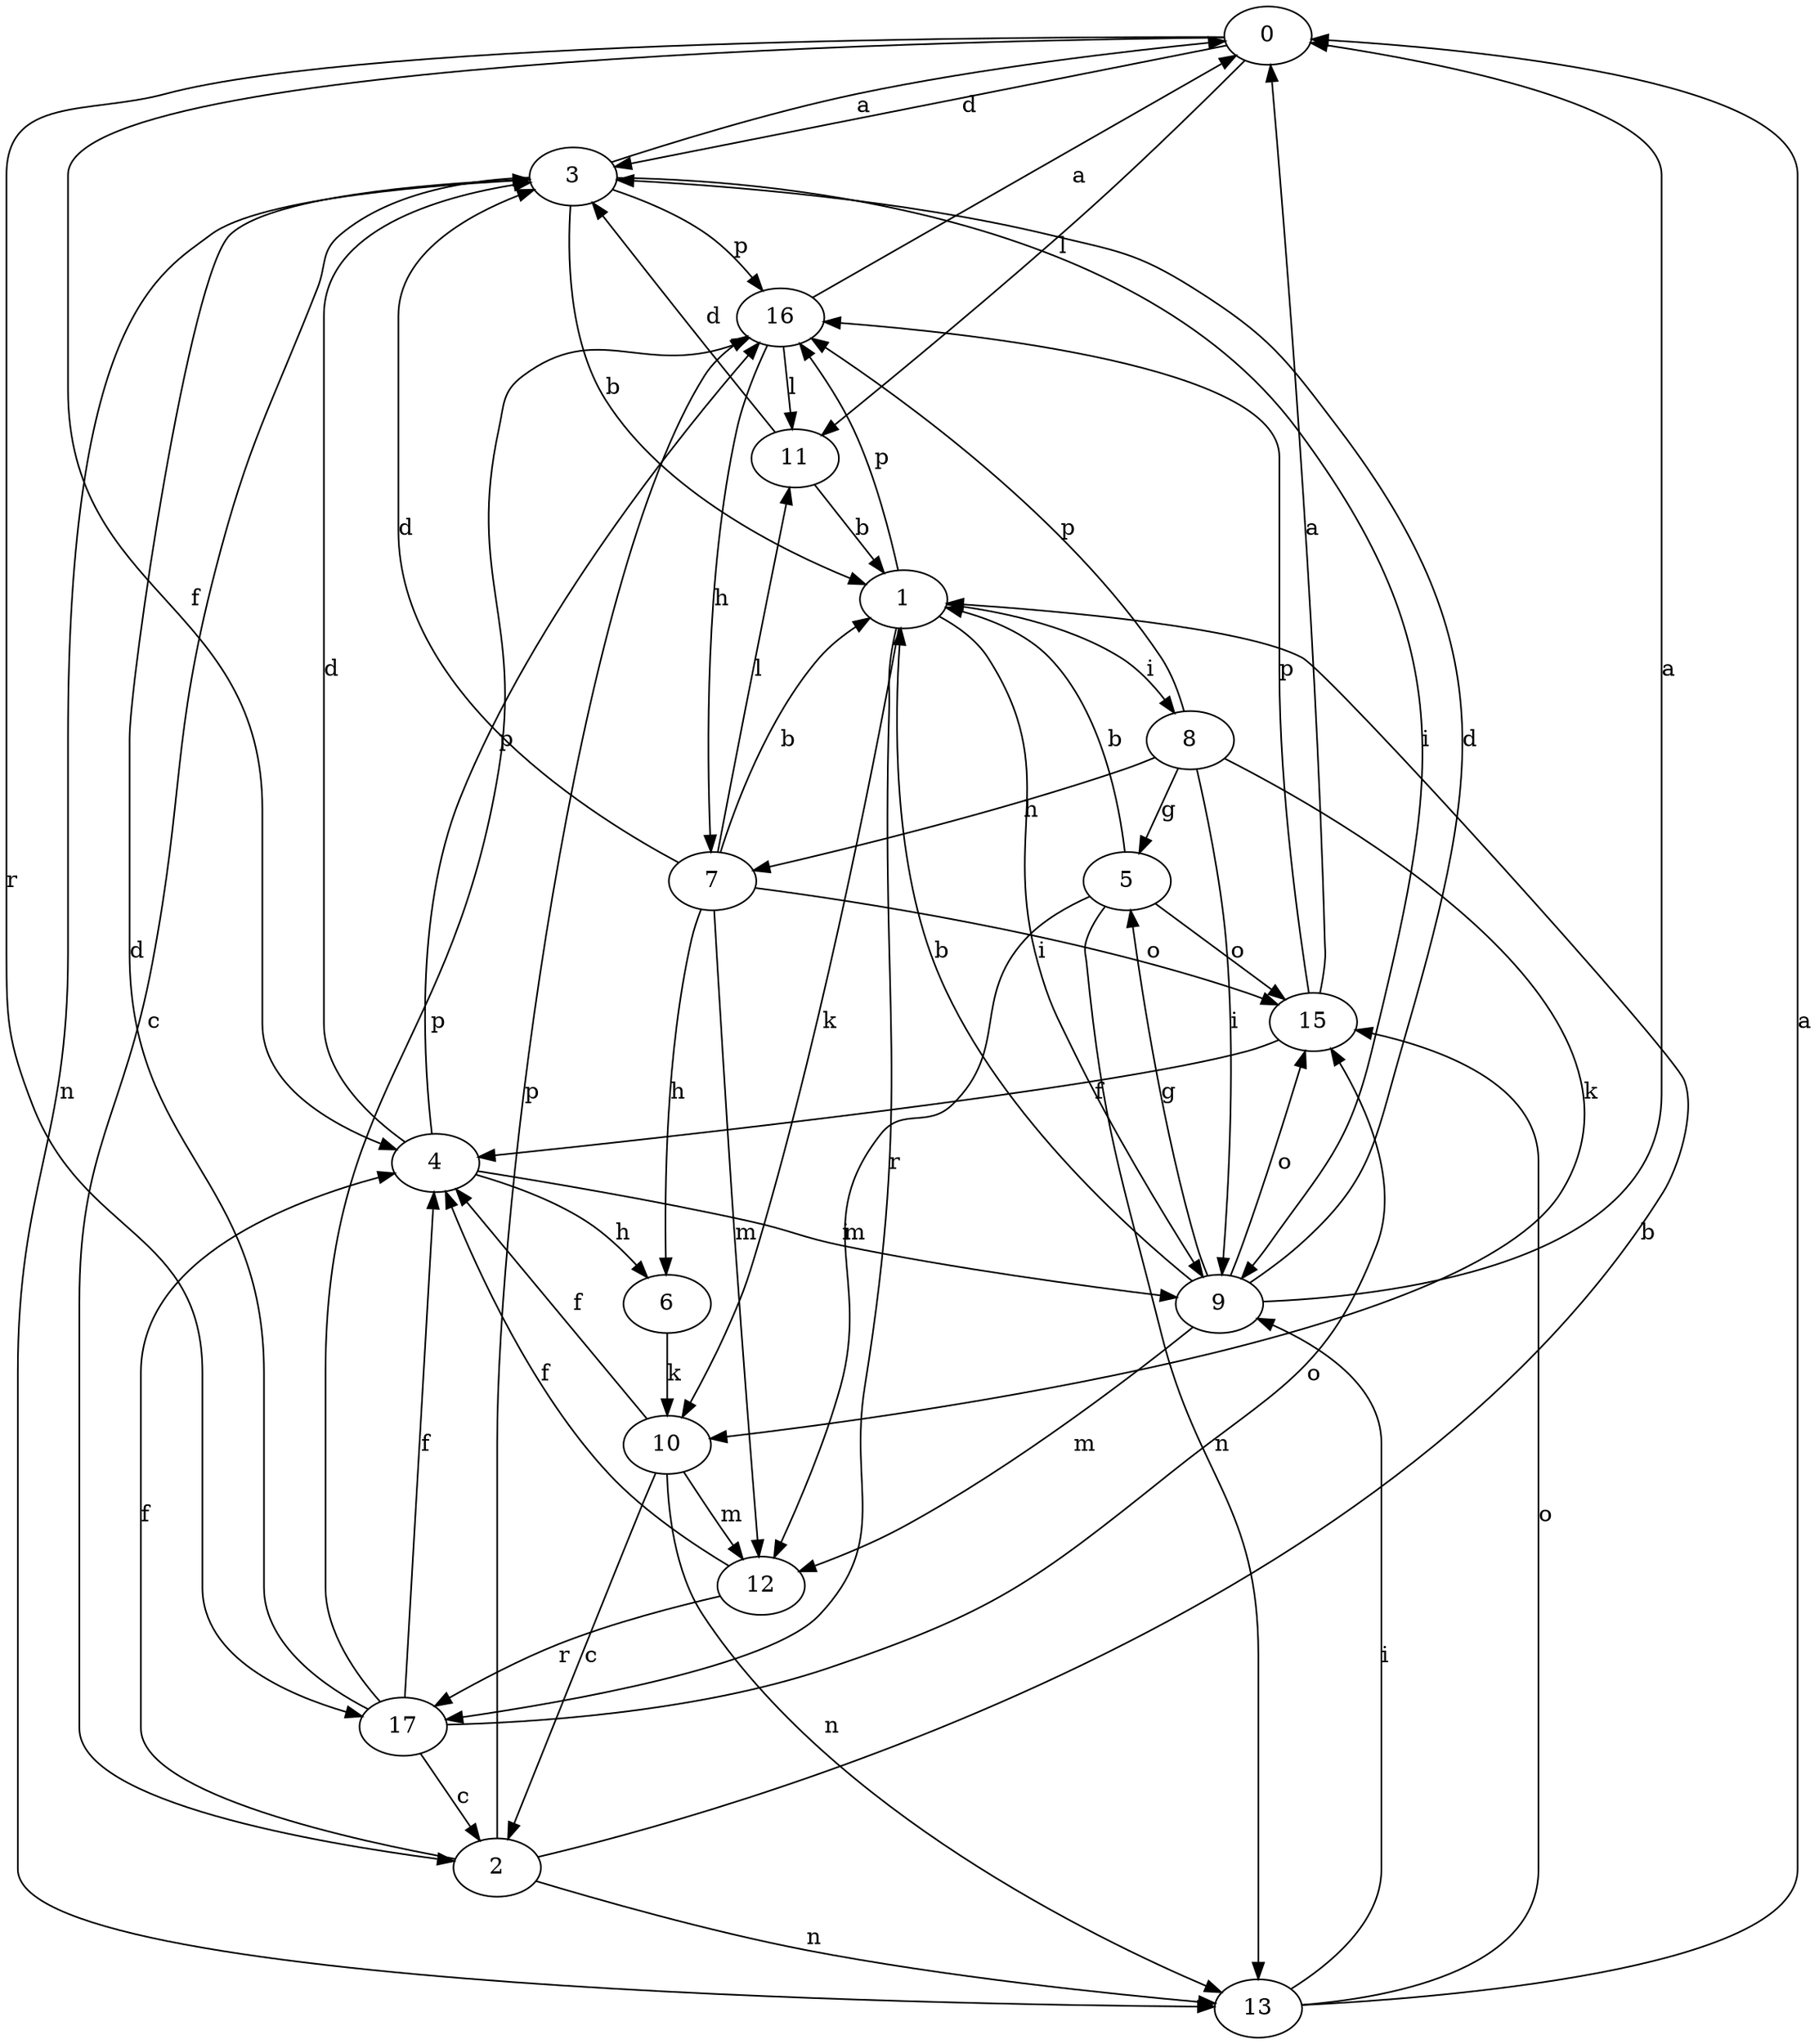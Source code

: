 strict digraph  {
0;
1;
2;
3;
4;
5;
6;
7;
8;
9;
10;
11;
12;
13;
15;
16;
17;
0 -> 3  [label=d];
0 -> 4  [label=f];
0 -> 11  [label=l];
0 -> 17  [label=r];
1 -> 8  [label=i];
1 -> 9  [label=i];
1 -> 10  [label=k];
1 -> 16  [label=p];
1 -> 17  [label=r];
2 -> 1  [label=b];
2 -> 4  [label=f];
2 -> 13  [label=n];
2 -> 16  [label=p];
3 -> 0  [label=a];
3 -> 1  [label=b];
3 -> 2  [label=c];
3 -> 9  [label=i];
3 -> 13  [label=n];
3 -> 16  [label=p];
4 -> 3  [label=d];
4 -> 6  [label=h];
4 -> 9  [label=i];
4 -> 16  [label=p];
5 -> 1  [label=b];
5 -> 12  [label=m];
5 -> 13  [label=n];
5 -> 15  [label=o];
6 -> 10  [label=k];
7 -> 1  [label=b];
7 -> 3  [label=d];
7 -> 6  [label=h];
7 -> 11  [label=l];
7 -> 12  [label=m];
7 -> 15  [label=o];
8 -> 5  [label=g];
8 -> 7  [label=h];
8 -> 9  [label=i];
8 -> 10  [label=k];
8 -> 16  [label=p];
9 -> 0  [label=a];
9 -> 1  [label=b];
9 -> 3  [label=d];
9 -> 5  [label=g];
9 -> 12  [label=m];
9 -> 15  [label=o];
10 -> 2  [label=c];
10 -> 4  [label=f];
10 -> 12  [label=m];
10 -> 13  [label=n];
11 -> 1  [label=b];
11 -> 3  [label=d];
12 -> 4  [label=f];
12 -> 17  [label=r];
13 -> 0  [label=a];
13 -> 9  [label=i];
13 -> 15  [label=o];
15 -> 0  [label=a];
15 -> 4  [label=f];
15 -> 16  [label=p];
16 -> 0  [label=a];
16 -> 7  [label=h];
16 -> 11  [label=l];
17 -> 2  [label=c];
17 -> 3  [label=d];
17 -> 4  [label=f];
17 -> 15  [label=o];
17 -> 16  [label=p];
}
